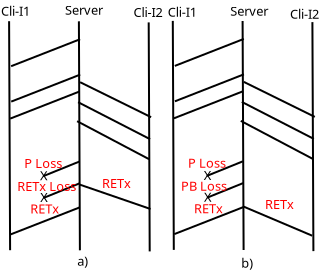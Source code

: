 <?xml version="1.0" encoding="UTF-8"?>
<dia:diagram xmlns:dia="http://www.lysator.liu.se/~alla/dia/">
  <dia:layer name="Background" visible="true" active="true">
    <dia:object type="Standard - Text" version="1" id="O0">
      <dia:attribute name="obj_pos">
        <dia:point val="4.74,0.9"/>
      </dia:attribute>
      <dia:attribute name="obj_bb">
        <dia:rectangle val="4.74,0.305;6.843,1.052"/>
      </dia:attribute>
      <dia:attribute name="text">
        <dia:composite type="text">
          <dia:attribute name="string">
            <dia:string>#Server#</dia:string>
          </dia:attribute>
          <dia:attribute name="font">
            <dia:font family="sans" style="0" name="Helvetica"/>
          </dia:attribute>
          <dia:attribute name="height">
            <dia:real val="0.8"/>
          </dia:attribute>
          <dia:attribute name="pos">
            <dia:point val="4.74,0.9"/>
          </dia:attribute>
          <dia:attribute name="color">
            <dia:color val="#000000"/>
          </dia:attribute>
          <dia:attribute name="alignment">
            <dia:enum val="0"/>
          </dia:attribute>
        </dia:composite>
      </dia:attribute>
      <dia:attribute name="valign">
        <dia:enum val="3"/>
      </dia:attribute>
    </dia:object>
    <dia:object type="Standard - Text" version="1" id="O1">
      <dia:attribute name="obj_pos">
        <dia:point val="13,0.95"/>
      </dia:attribute>
      <dia:attribute name="obj_bb">
        <dia:rectangle val="13,0.355;15.102,1.103"/>
      </dia:attribute>
      <dia:attribute name="text">
        <dia:composite type="text">
          <dia:attribute name="string">
            <dia:string>#Server#</dia:string>
          </dia:attribute>
          <dia:attribute name="font">
            <dia:font family="sans" style="0" name="Helvetica"/>
          </dia:attribute>
          <dia:attribute name="height">
            <dia:real val="0.8"/>
          </dia:attribute>
          <dia:attribute name="pos">
            <dia:point val="13,0.95"/>
          </dia:attribute>
          <dia:attribute name="color">
            <dia:color val="#000000"/>
          </dia:attribute>
          <dia:attribute name="alignment">
            <dia:enum val="0"/>
          </dia:attribute>
        </dia:composite>
      </dia:attribute>
      <dia:attribute name="valign">
        <dia:enum val="3"/>
      </dia:attribute>
    </dia:object>
    <dia:object type="Standard - Text" version="1" id="O2">
      <dia:attribute name="obj_pos">
        <dia:point val="1.54,0.95"/>
      </dia:attribute>
      <dia:attribute name="obj_bb">
        <dia:rectangle val="1.54,0.355;3.17,1.103"/>
      </dia:attribute>
      <dia:attribute name="text">
        <dia:composite type="text">
          <dia:attribute name="string">
            <dia:string>#Cli-I1#</dia:string>
          </dia:attribute>
          <dia:attribute name="font">
            <dia:font family="sans" style="0" name="Helvetica"/>
          </dia:attribute>
          <dia:attribute name="height">
            <dia:real val="0.8"/>
          </dia:attribute>
          <dia:attribute name="pos">
            <dia:point val="1.54,0.95"/>
          </dia:attribute>
          <dia:attribute name="color">
            <dia:color val="#000000"/>
          </dia:attribute>
          <dia:attribute name="alignment">
            <dia:enum val="0"/>
          </dia:attribute>
        </dia:composite>
      </dia:attribute>
      <dia:attribute name="valign">
        <dia:enum val="3"/>
      </dia:attribute>
    </dia:object>
    <dia:object type="Standard - Text" version="1" id="O3">
      <dia:attribute name="obj_pos">
        <dia:point val="9.88,1.005"/>
      </dia:attribute>
      <dia:attribute name="obj_bb">
        <dia:rectangle val="9.88,0.41;11.51,1.157"/>
      </dia:attribute>
      <dia:attribute name="text">
        <dia:composite type="text">
          <dia:attribute name="string">
            <dia:string>#Cli-I1#</dia:string>
          </dia:attribute>
          <dia:attribute name="font">
            <dia:font family="sans" style="0" name="Helvetica"/>
          </dia:attribute>
          <dia:attribute name="height">
            <dia:real val="0.8"/>
          </dia:attribute>
          <dia:attribute name="pos">
            <dia:point val="9.88,1.005"/>
          </dia:attribute>
          <dia:attribute name="color">
            <dia:color val="#000000"/>
          </dia:attribute>
          <dia:attribute name="alignment">
            <dia:enum val="0"/>
          </dia:attribute>
        </dia:composite>
      </dia:attribute>
      <dia:attribute name="valign">
        <dia:enum val="3"/>
      </dia:attribute>
    </dia:object>
    <dia:object type="Standard - Text" version="1" id="O4">
      <dia:attribute name="obj_pos">
        <dia:point val="8.17,1.01"/>
      </dia:attribute>
      <dia:attribute name="obj_bb">
        <dia:rectangle val="8.17,0.415;9.8,1.163"/>
      </dia:attribute>
      <dia:attribute name="text">
        <dia:composite type="text">
          <dia:attribute name="string">
            <dia:string>#Cli-I2#</dia:string>
          </dia:attribute>
          <dia:attribute name="font">
            <dia:font family="sans" style="0" name="Helvetica"/>
          </dia:attribute>
          <dia:attribute name="height">
            <dia:real val="0.8"/>
          </dia:attribute>
          <dia:attribute name="pos">
            <dia:point val="8.17,1.01"/>
          </dia:attribute>
          <dia:attribute name="color">
            <dia:color val="#000000"/>
          </dia:attribute>
          <dia:attribute name="alignment">
            <dia:enum val="0"/>
          </dia:attribute>
        </dia:composite>
      </dia:attribute>
      <dia:attribute name="valign">
        <dia:enum val="3"/>
      </dia:attribute>
    </dia:object>
    <dia:object type="Standard - Text" version="1" id="O5">
      <dia:attribute name="obj_pos">
        <dia:point val="15.99,1.1"/>
      </dia:attribute>
      <dia:attribute name="obj_bb">
        <dia:rectangle val="15.99,0.505;17.62,1.252"/>
      </dia:attribute>
      <dia:attribute name="text">
        <dia:composite type="text">
          <dia:attribute name="string">
            <dia:string>#Cli-I2#</dia:string>
          </dia:attribute>
          <dia:attribute name="font">
            <dia:font family="sans" style="0" name="Helvetica"/>
          </dia:attribute>
          <dia:attribute name="height">
            <dia:real val="0.8"/>
          </dia:attribute>
          <dia:attribute name="pos">
            <dia:point val="15.99,1.1"/>
          </dia:attribute>
          <dia:attribute name="color">
            <dia:color val="#000000"/>
          </dia:attribute>
          <dia:attribute name="alignment">
            <dia:enum val="0"/>
          </dia:attribute>
        </dia:composite>
      </dia:attribute>
      <dia:attribute name="valign">
        <dia:enum val="3"/>
      </dia:attribute>
    </dia:object>
    <dia:object type="Standard - Text" version="1" id="O6">
      <dia:attribute name="obj_pos">
        <dia:point val="5.35,13.45"/>
      </dia:attribute>
      <dia:attribute name="obj_bb">
        <dia:rectangle val="5.35,12.855;5.992,13.602"/>
      </dia:attribute>
      <dia:attribute name="text">
        <dia:composite type="text">
          <dia:attribute name="string">
            <dia:string>#a)#</dia:string>
          </dia:attribute>
          <dia:attribute name="font">
            <dia:font family="sans" style="0" name="Helvetica"/>
          </dia:attribute>
          <dia:attribute name="height">
            <dia:real val="0.8"/>
          </dia:attribute>
          <dia:attribute name="pos">
            <dia:point val="5.35,13.45"/>
          </dia:attribute>
          <dia:attribute name="color">
            <dia:color val="#000000"/>
          </dia:attribute>
          <dia:attribute name="alignment">
            <dia:enum val="0"/>
          </dia:attribute>
        </dia:composite>
      </dia:attribute>
      <dia:attribute name="valign">
        <dia:enum val="3"/>
      </dia:attribute>
    </dia:object>
    <dia:object type="Standard - Text" version="1" id="O7">
      <dia:attribute name="obj_pos">
        <dia:point val="13.55,13.55"/>
      </dia:attribute>
      <dia:attribute name="obj_bb">
        <dia:rectangle val="13.55,12.955;14.207,13.703"/>
      </dia:attribute>
      <dia:attribute name="text">
        <dia:composite type="text">
          <dia:attribute name="string">
            <dia:string>#b)#</dia:string>
          </dia:attribute>
          <dia:attribute name="font">
            <dia:font family="sans" style="0" name="Helvetica"/>
          </dia:attribute>
          <dia:attribute name="height">
            <dia:real val="0.8"/>
          </dia:attribute>
          <dia:attribute name="pos">
            <dia:point val="13.55,13.55"/>
          </dia:attribute>
          <dia:attribute name="color">
            <dia:color val="#000000"/>
          </dia:attribute>
          <dia:attribute name="alignment">
            <dia:enum val="0"/>
          </dia:attribute>
        </dia:composite>
      </dia:attribute>
      <dia:attribute name="valign">
        <dia:enum val="3"/>
      </dia:attribute>
    </dia:object>
    <dia:object type="Standard - Line" version="0" id="O8">
      <dia:attribute name="obj_pos">
        <dia:point val="10.13,1.21"/>
      </dia:attribute>
      <dia:attribute name="obj_bb">
        <dia:rectangle val="10.08,1.16;10.23,12.71"/>
      </dia:attribute>
      <dia:attribute name="conn_endpoints">
        <dia:point val="10.13,1.21"/>
        <dia:point val="10.18,12.66"/>
      </dia:attribute>
      <dia:attribute name="numcp">
        <dia:int val="1"/>
      </dia:attribute>
    </dia:object>
    <dia:object type="Standard - Line" version="0" id="O9">
      <dia:attribute name="obj_pos">
        <dia:point val="13.62,1.215"/>
      </dia:attribute>
      <dia:attribute name="obj_bb">
        <dia:rectangle val="13.57,1.165;13.721,12.716"/>
      </dia:attribute>
      <dia:attribute name="conn_endpoints">
        <dia:point val="13.62,1.215"/>
        <dia:point val="13.67,12.665"/>
      </dia:attribute>
      <dia:attribute name="numcp">
        <dia:int val="1"/>
      </dia:attribute>
    </dia:object>
    <dia:object type="Standard - Line" version="0" id="O10">
      <dia:attribute name="obj_pos">
        <dia:point val="17.11,1.27"/>
      </dia:attribute>
      <dia:attribute name="obj_bb">
        <dia:rectangle val="17.06,1.22;17.211,12.771"/>
      </dia:attribute>
      <dia:attribute name="conn_endpoints">
        <dia:point val="17.11,1.27"/>
        <dia:point val="17.16,12.72"/>
      </dia:attribute>
      <dia:attribute name="numcp">
        <dia:int val="1"/>
      </dia:attribute>
    </dia:object>
    <dia:object type="Standard - Line" version="0" id="O11">
      <dia:attribute name="obj_pos">
        <dia:point val="13.68,4.26"/>
      </dia:attribute>
      <dia:attribute name="obj_bb">
        <dia:rectangle val="13.613,4.193;17.297,6.077"/>
      </dia:attribute>
      <dia:attribute name="conn_endpoints">
        <dia:point val="13.68,4.26"/>
        <dia:point val="17.23,6.01"/>
      </dia:attribute>
      <dia:attribute name="numcp">
        <dia:int val="1"/>
      </dia:attribute>
    </dia:object>
    <dia:object type="Standard - Line" version="0" id="O12">
      <dia:attribute name="obj_pos">
        <dia:point val="13.58,5.26"/>
      </dia:attribute>
      <dia:attribute name="obj_bb">
        <dia:rectangle val="13.513,5.193;17.247,7.178"/>
      </dia:attribute>
      <dia:attribute name="conn_endpoints">
        <dia:point val="13.58,5.26"/>
        <dia:point val="17.18,7.11"/>
      </dia:attribute>
      <dia:attribute name="numcp">
        <dia:int val="1"/>
      </dia:attribute>
    </dia:object>
    <dia:object type="Standard - Line" version="0" id="O13">
      <dia:attribute name="obj_pos">
        <dia:point val="13.53,6.21"/>
      </dia:attribute>
      <dia:attribute name="obj_bb">
        <dia:rectangle val="13.463,6.143;17.198,8.178"/>
      </dia:attribute>
      <dia:attribute name="conn_endpoints">
        <dia:point val="13.53,6.21"/>
        <dia:point val="17.13,8.11"/>
      </dia:attribute>
      <dia:attribute name="numcp">
        <dia:int val="1"/>
      </dia:attribute>
    </dia:object>
    <dia:object type="Standard - Line" version="0" id="O14">
      <dia:attribute name="obj_pos">
        <dia:point val="10.23,3.46"/>
      </dia:attribute>
      <dia:attribute name="obj_bb">
        <dia:rectangle val="10.165,2.045;13.745,3.525"/>
      </dia:attribute>
      <dia:attribute name="conn_endpoints">
        <dia:point val="10.23,3.46"/>
        <dia:point val="13.68,2.11"/>
      </dia:attribute>
      <dia:attribute name="numcp">
        <dia:int val="1"/>
      </dia:attribute>
    </dia:object>
    <dia:object type="Standard - Text" version="1" id="O15">
      <dia:attribute name="obj_pos">
        <dia:point val="11.68,9.16"/>
      </dia:attribute>
      <dia:attribute name="obj_bb">
        <dia:rectangle val="11.68,8.565;12.118,9.313"/>
      </dia:attribute>
      <dia:attribute name="text">
        <dia:composite type="text">
          <dia:attribute name="string">
            <dia:string>#X#</dia:string>
          </dia:attribute>
          <dia:attribute name="font">
            <dia:font family="sans" style="0" name="Helvetica"/>
          </dia:attribute>
          <dia:attribute name="height">
            <dia:real val="0.8"/>
          </dia:attribute>
          <dia:attribute name="pos">
            <dia:point val="11.68,9.16"/>
          </dia:attribute>
          <dia:attribute name="color">
            <dia:color val="#000000"/>
          </dia:attribute>
          <dia:attribute name="alignment">
            <dia:enum val="0"/>
          </dia:attribute>
        </dia:composite>
      </dia:attribute>
      <dia:attribute name="valign">
        <dia:enum val="3"/>
      </dia:attribute>
    </dia:object>
    <dia:object type="Standard - Line" version="0" id="O16">
      <dia:attribute name="obj_pos">
        <dia:point val="10.235,5.23"/>
      </dia:attribute>
      <dia:attribute name="obj_bb">
        <dia:rectangle val="10.17,3.815;13.75,5.295"/>
      </dia:attribute>
      <dia:attribute name="conn_endpoints">
        <dia:point val="10.235,5.23"/>
        <dia:point val="13.685,3.88"/>
      </dia:attribute>
      <dia:attribute name="numcp">
        <dia:int val="1"/>
      </dia:attribute>
    </dia:object>
    <dia:object type="Standard - Line" version="0" id="O17">
      <dia:attribute name="obj_pos">
        <dia:point val="10.185,6.08"/>
      </dia:attribute>
      <dia:attribute name="obj_bb">
        <dia:rectangle val="10.12,4.665;13.7,6.145"/>
      </dia:attribute>
      <dia:attribute name="conn_endpoints">
        <dia:point val="10.185,6.08"/>
        <dia:point val="13.635,4.73"/>
      </dia:attribute>
      <dia:attribute name="numcp">
        <dia:int val="1"/>
      </dia:attribute>
    </dia:object>
    <dia:object type="Standard - Line" version="0" id="O18">
      <dia:attribute name="obj_pos">
        <dia:point val="11.83,8.96"/>
      </dia:attribute>
      <dia:attribute name="obj_bb">
        <dia:rectangle val="11.765,8.165;13.7,9.025"/>
      </dia:attribute>
      <dia:attribute name="conn_endpoints">
        <dia:point val="11.83,8.96"/>
        <dia:point val="13.635,8.23"/>
      </dia:attribute>
      <dia:attribute name="numcp">
        <dia:int val="1"/>
      </dia:attribute>
    </dia:object>
    <dia:object type="Standard - Text" version="1" id="O19">
      <dia:attribute name="obj_pos">
        <dia:point val="11.69,10.25"/>
      </dia:attribute>
      <dia:attribute name="obj_bb">
        <dia:rectangle val="11.69,9.655;12.127,10.403"/>
      </dia:attribute>
      <dia:attribute name="text">
        <dia:composite type="text">
          <dia:attribute name="string">
            <dia:string>#X#</dia:string>
          </dia:attribute>
          <dia:attribute name="font">
            <dia:font family="sans" style="0" name="Helvetica"/>
          </dia:attribute>
          <dia:attribute name="height">
            <dia:real val="0.8"/>
          </dia:attribute>
          <dia:attribute name="pos">
            <dia:point val="11.69,10.25"/>
          </dia:attribute>
          <dia:attribute name="color">
            <dia:color val="#000000"/>
          </dia:attribute>
          <dia:attribute name="alignment">
            <dia:enum val="0"/>
          </dia:attribute>
        </dia:composite>
      </dia:attribute>
      <dia:attribute name="valign">
        <dia:enum val="3"/>
      </dia:attribute>
    </dia:object>
    <dia:object type="Standard - Line" version="0" id="O20">
      <dia:attribute name="obj_pos">
        <dia:point val="11.84,10.05"/>
      </dia:attribute>
      <dia:attribute name="obj_bb">
        <dia:rectangle val="11.775,9.255;13.71,10.115"/>
      </dia:attribute>
      <dia:attribute name="conn_endpoints">
        <dia:point val="11.84,10.05"/>
        <dia:point val="13.645,9.32"/>
      </dia:attribute>
      <dia:attribute name="numcp">
        <dia:int val="1"/>
      </dia:attribute>
    </dia:object>
    <dia:object type="Standard - Line" version="0" id="O21">
      <dia:attribute name="obj_pos">
        <dia:point val="10.205,11.87"/>
      </dia:attribute>
      <dia:attribute name="obj_bb">
        <dia:rectangle val="10.14,10.455;13.72,11.935"/>
      </dia:attribute>
      <dia:attribute name="conn_endpoints">
        <dia:point val="10.205,11.87"/>
        <dia:point val="13.655,10.52"/>
      </dia:attribute>
      <dia:attribute name="numcp">
        <dia:int val="1"/>
      </dia:attribute>
    </dia:object>
    <dia:object type="Standard - Text" version="1" id="O22">
      <dia:attribute name="obj_pos">
        <dia:point val="10.89,8.55"/>
      </dia:attribute>
      <dia:attribute name="obj_bb">
        <dia:rectangle val="10.89,7.955;12.883,8.703"/>
      </dia:attribute>
      <dia:attribute name="text">
        <dia:composite type="text">
          <dia:attribute name="string">
            <dia:string>#P Loss#</dia:string>
          </dia:attribute>
          <dia:attribute name="font">
            <dia:font family="sans" style="0" name="Helvetica"/>
          </dia:attribute>
          <dia:attribute name="height">
            <dia:real val="0.8"/>
          </dia:attribute>
          <dia:attribute name="pos">
            <dia:point val="10.89,8.55"/>
          </dia:attribute>
          <dia:attribute name="color">
            <dia:color val="#ff0000"/>
          </dia:attribute>
          <dia:attribute name="alignment">
            <dia:enum val="0"/>
          </dia:attribute>
        </dia:composite>
      </dia:attribute>
      <dia:attribute name="valign">
        <dia:enum val="3"/>
      </dia:attribute>
    </dia:object>
    <dia:object type="Standard - Text" version="1" id="O23">
      <dia:attribute name="obj_pos">
        <dia:point val="10.54,9.7"/>
      </dia:attribute>
      <dia:attribute name="obj_bb">
        <dia:rectangle val="10.54,9.105;12.973,9.852"/>
      </dia:attribute>
      <dia:attribute name="text">
        <dia:composite type="text">
          <dia:attribute name="string">
            <dia:string>#PB Loss#</dia:string>
          </dia:attribute>
          <dia:attribute name="font">
            <dia:font family="sans" style="0" name="Helvetica"/>
          </dia:attribute>
          <dia:attribute name="height">
            <dia:real val="0.8"/>
          </dia:attribute>
          <dia:attribute name="pos">
            <dia:point val="10.54,9.7"/>
          </dia:attribute>
          <dia:attribute name="color">
            <dia:color val="#ff0000"/>
          </dia:attribute>
          <dia:attribute name="alignment">
            <dia:enum val="0"/>
          </dia:attribute>
        </dia:composite>
      </dia:attribute>
      <dia:attribute name="valign">
        <dia:enum val="3"/>
      </dia:attribute>
    </dia:object>
    <dia:object type="Standard - Text" version="1" id="O24">
      <dia:attribute name="obj_pos">
        <dia:point val="11.185,10.825"/>
      </dia:attribute>
      <dia:attribute name="obj_bb">
        <dia:rectangle val="11.185,10.23;12.805,10.977"/>
      </dia:attribute>
      <dia:attribute name="text">
        <dia:composite type="text">
          <dia:attribute name="string">
            <dia:string>#RETx#</dia:string>
          </dia:attribute>
          <dia:attribute name="font">
            <dia:font family="sans" style="0" name="Helvetica"/>
          </dia:attribute>
          <dia:attribute name="height">
            <dia:real val="0.8"/>
          </dia:attribute>
          <dia:attribute name="pos">
            <dia:point val="11.185,10.825"/>
          </dia:attribute>
          <dia:attribute name="color">
            <dia:color val="#ff0000"/>
          </dia:attribute>
          <dia:attribute name="alignment">
            <dia:enum val="0"/>
          </dia:attribute>
        </dia:composite>
      </dia:attribute>
      <dia:attribute name="valign">
        <dia:enum val="3"/>
      </dia:attribute>
    </dia:object>
    <dia:group>
      <dia:object type="Standard - Line" version="0" id="O25">
        <dia:attribute name="obj_pos">
          <dia:point val="1.945,1.225"/>
        </dia:attribute>
        <dia:attribute name="obj_bb">
          <dia:rectangle val="1.895,1.175;2.045,12.725"/>
        </dia:attribute>
        <dia:attribute name="conn_endpoints">
          <dia:point val="1.945,1.225"/>
          <dia:point val="1.995,12.675"/>
        </dia:attribute>
        <dia:attribute name="numcp">
          <dia:int val="1"/>
        </dia:attribute>
      </dia:object>
      <dia:object type="Standard - Line" version="0" id="O26">
        <dia:attribute name="obj_pos">
          <dia:point val="5.435,1.23"/>
        </dia:attribute>
        <dia:attribute name="obj_bb">
          <dia:rectangle val="5.385,1.18;5.536,12.731"/>
        </dia:attribute>
        <dia:attribute name="conn_endpoints">
          <dia:point val="5.435,1.23"/>
          <dia:point val="5.485,12.68"/>
        </dia:attribute>
        <dia:attribute name="numcp">
          <dia:int val="1"/>
        </dia:attribute>
      </dia:object>
      <dia:object type="Standard - Line" version="0" id="O27">
        <dia:attribute name="obj_pos">
          <dia:point val="8.925,1.285"/>
        </dia:attribute>
        <dia:attribute name="obj_bb">
          <dia:rectangle val="8.875,1.235;9.026,12.786"/>
        </dia:attribute>
        <dia:attribute name="conn_endpoints">
          <dia:point val="8.925,1.285"/>
          <dia:point val="8.975,12.735"/>
        </dia:attribute>
        <dia:attribute name="numcp">
          <dia:int val="1"/>
        </dia:attribute>
      </dia:object>
      <dia:object type="Standard - Line" version="0" id="O28">
        <dia:attribute name="obj_pos">
          <dia:point val="5.495,4.275"/>
        </dia:attribute>
        <dia:attribute name="obj_bb">
          <dia:rectangle val="5.428,4.208;9.112,6.092"/>
        </dia:attribute>
        <dia:attribute name="conn_endpoints">
          <dia:point val="5.495,4.275"/>
          <dia:point val="9.045,6.025"/>
        </dia:attribute>
        <dia:attribute name="numcp">
          <dia:int val="1"/>
        </dia:attribute>
      </dia:object>
      <dia:object type="Standard - Line" version="0" id="O29">
        <dia:attribute name="obj_pos">
          <dia:point val="5.395,5.275"/>
        </dia:attribute>
        <dia:attribute name="obj_bb">
          <dia:rectangle val="5.328,5.208;9.063,7.193"/>
        </dia:attribute>
        <dia:attribute name="conn_endpoints">
          <dia:point val="5.395,5.275"/>
          <dia:point val="8.995,7.125"/>
        </dia:attribute>
        <dia:attribute name="numcp">
          <dia:int val="1"/>
        </dia:attribute>
      </dia:object>
      <dia:object type="Standard - Line" version="0" id="O30">
        <dia:attribute name="obj_pos">
          <dia:point val="5.345,6.225"/>
        </dia:attribute>
        <dia:attribute name="obj_bb">
          <dia:rectangle val="5.278,6.158;9.013,8.193"/>
        </dia:attribute>
        <dia:attribute name="conn_endpoints">
          <dia:point val="5.345,6.225"/>
          <dia:point val="8.945,8.125"/>
        </dia:attribute>
        <dia:attribute name="numcp">
          <dia:int val="1"/>
        </dia:attribute>
      </dia:object>
      <dia:object type="Standard - Line" version="0" id="O31">
        <dia:attribute name="obj_pos">
          <dia:point val="2.045,3.475"/>
        </dia:attribute>
        <dia:attribute name="obj_bb">
          <dia:rectangle val="1.98,2.06;5.56,3.54"/>
        </dia:attribute>
        <dia:attribute name="conn_endpoints">
          <dia:point val="2.045,3.475"/>
          <dia:point val="5.495,2.125"/>
        </dia:attribute>
        <dia:attribute name="numcp">
          <dia:int val="1"/>
        </dia:attribute>
      </dia:object>
      <dia:object type="Standard - Text" version="1" id="O32">
        <dia:attribute name="obj_pos">
          <dia:point val="3.495,9.175"/>
        </dia:attribute>
        <dia:attribute name="obj_bb">
          <dia:rectangle val="3.495,8.58;3.933,9.328"/>
        </dia:attribute>
        <dia:attribute name="text">
          <dia:composite type="text">
            <dia:attribute name="string">
              <dia:string>#X#</dia:string>
            </dia:attribute>
            <dia:attribute name="font">
              <dia:font family="sans" style="0" name="Helvetica"/>
            </dia:attribute>
            <dia:attribute name="height">
              <dia:real val="0.8"/>
            </dia:attribute>
            <dia:attribute name="pos">
              <dia:point val="3.495,9.175"/>
            </dia:attribute>
            <dia:attribute name="color">
              <dia:color val="#000000"/>
            </dia:attribute>
            <dia:attribute name="alignment">
              <dia:enum val="0"/>
            </dia:attribute>
          </dia:composite>
        </dia:attribute>
        <dia:attribute name="valign">
          <dia:enum val="3"/>
        </dia:attribute>
      </dia:object>
      <dia:object type="Standard - Line" version="0" id="O33">
        <dia:attribute name="obj_pos">
          <dia:point val="2.05,5.245"/>
        </dia:attribute>
        <dia:attribute name="obj_bb">
          <dia:rectangle val="1.985,3.83;5.565,5.31"/>
        </dia:attribute>
        <dia:attribute name="conn_endpoints">
          <dia:point val="2.05,5.245"/>
          <dia:point val="5.5,3.895"/>
        </dia:attribute>
        <dia:attribute name="numcp">
          <dia:int val="1"/>
        </dia:attribute>
      </dia:object>
      <dia:object type="Standard - Line" version="0" id="O34">
        <dia:attribute name="obj_pos">
          <dia:point val="2.0,6.095"/>
        </dia:attribute>
        <dia:attribute name="obj_bb">
          <dia:rectangle val="1.935,4.68;5.515,6.16"/>
        </dia:attribute>
        <dia:attribute name="conn_endpoints">
          <dia:point val="2.0,6.095"/>
          <dia:point val="5.45,4.745"/>
        </dia:attribute>
        <dia:attribute name="numcp">
          <dia:int val="1"/>
        </dia:attribute>
      </dia:object>
      <dia:object type="Standard - Line" version="0" id="O35">
        <dia:attribute name="obj_pos">
          <dia:point val="3.645,8.975"/>
        </dia:attribute>
        <dia:attribute name="obj_bb">
          <dia:rectangle val="3.58,8.18;5.515,9.04"/>
        </dia:attribute>
        <dia:attribute name="conn_endpoints">
          <dia:point val="3.645,8.975"/>
          <dia:point val="5.45,8.245"/>
        </dia:attribute>
        <dia:attribute name="numcp">
          <dia:int val="1"/>
        </dia:attribute>
      </dia:object>
      <dia:object type="Standard - Text" version="1" id="O36">
        <dia:attribute name="obj_pos">
          <dia:point val="3.505,10.265"/>
        </dia:attribute>
        <dia:attribute name="obj_bb">
          <dia:rectangle val="3.505,9.67;3.943,10.418"/>
        </dia:attribute>
        <dia:attribute name="text">
          <dia:composite type="text">
            <dia:attribute name="string">
              <dia:string>#X#</dia:string>
            </dia:attribute>
            <dia:attribute name="font">
              <dia:font family="sans" style="0" name="Helvetica"/>
            </dia:attribute>
            <dia:attribute name="height">
              <dia:real val="0.8"/>
            </dia:attribute>
            <dia:attribute name="pos">
              <dia:point val="3.505,10.265"/>
            </dia:attribute>
            <dia:attribute name="color">
              <dia:color val="#000000"/>
            </dia:attribute>
            <dia:attribute name="alignment">
              <dia:enum val="0"/>
            </dia:attribute>
          </dia:composite>
        </dia:attribute>
        <dia:attribute name="valign">
          <dia:enum val="3"/>
        </dia:attribute>
      </dia:object>
      <dia:object type="Standard - Line" version="0" id="O37">
        <dia:attribute name="obj_pos">
          <dia:point val="3.655,10.065"/>
        </dia:attribute>
        <dia:attribute name="obj_bb">
          <dia:rectangle val="3.59,9.27;5.525,10.13"/>
        </dia:attribute>
        <dia:attribute name="conn_endpoints">
          <dia:point val="3.655,10.065"/>
          <dia:point val="5.46,9.335"/>
        </dia:attribute>
        <dia:attribute name="numcp">
          <dia:int val="1"/>
        </dia:attribute>
      </dia:object>
      <dia:object type="Standard - Line" version="0" id="O38">
        <dia:attribute name="obj_pos">
          <dia:point val="2.02,11.885"/>
        </dia:attribute>
        <dia:attribute name="obj_bb">
          <dia:rectangle val="1.955,10.47;5.535,11.95"/>
        </dia:attribute>
        <dia:attribute name="conn_endpoints">
          <dia:point val="2.02,11.885"/>
          <dia:point val="5.47,10.535"/>
        </dia:attribute>
        <dia:attribute name="numcp">
          <dia:int val="1"/>
        </dia:attribute>
      </dia:object>
      <dia:object type="Standard - Line" version="0" id="O39">
        <dia:attribute name="obj_pos">
          <dia:point val="5.46,9.39"/>
        </dia:attribute>
        <dia:attribute name="obj_bb">
          <dia:rectangle val="5.396,9.326;9.079,10.679"/>
        </dia:attribute>
        <dia:attribute name="conn_endpoints">
          <dia:point val="5.46,9.39"/>
          <dia:point val="9.015,10.615"/>
        </dia:attribute>
        <dia:attribute name="numcp">
          <dia:int val="1"/>
        </dia:attribute>
      </dia:object>
      <dia:object type="Standard - Text" version="1" id="O40">
        <dia:attribute name="obj_pos">
          <dia:point val="2.705,8.565"/>
        </dia:attribute>
        <dia:attribute name="obj_bb">
          <dia:rectangle val="2.705,7.97;4.698,8.717"/>
        </dia:attribute>
        <dia:attribute name="text">
          <dia:composite type="text">
            <dia:attribute name="string">
              <dia:string>#P Loss#</dia:string>
            </dia:attribute>
            <dia:attribute name="font">
              <dia:font family="sans" style="0" name="Helvetica"/>
            </dia:attribute>
            <dia:attribute name="height">
              <dia:real val="0.8"/>
            </dia:attribute>
            <dia:attribute name="pos">
              <dia:point val="2.705,8.565"/>
            </dia:attribute>
            <dia:attribute name="color">
              <dia:color val="#ff0000"/>
            </dia:attribute>
            <dia:attribute name="alignment">
              <dia:enum val="0"/>
            </dia:attribute>
          </dia:composite>
        </dia:attribute>
        <dia:attribute name="valign">
          <dia:enum val="3"/>
        </dia:attribute>
      </dia:object>
      <dia:object type="Standard - Text" version="1" id="O41">
        <dia:attribute name="obj_pos">
          <dia:point val="2.355,9.715"/>
        </dia:attribute>
        <dia:attribute name="obj_bb">
          <dia:rectangle val="2.355,9.12;5.583,9.867"/>
        </dia:attribute>
        <dia:attribute name="text">
          <dia:composite type="text">
            <dia:attribute name="string">
              <dia:string>#RETx Loss#</dia:string>
            </dia:attribute>
            <dia:attribute name="font">
              <dia:font family="sans" style="0" name="Helvetica"/>
            </dia:attribute>
            <dia:attribute name="height">
              <dia:real val="0.8"/>
            </dia:attribute>
            <dia:attribute name="pos">
              <dia:point val="2.355,9.715"/>
            </dia:attribute>
            <dia:attribute name="color">
              <dia:color val="#ff0000"/>
            </dia:attribute>
            <dia:attribute name="alignment">
              <dia:enum val="0"/>
            </dia:attribute>
          </dia:composite>
        </dia:attribute>
        <dia:attribute name="valign">
          <dia:enum val="3"/>
        </dia:attribute>
      </dia:object>
      <dia:object type="Standard - Text" version="1" id="O42">
        <dia:attribute name="obj_pos">
          <dia:point val="3.0,10.84"/>
        </dia:attribute>
        <dia:attribute name="obj_bb">
          <dia:rectangle val="3.0,10.245;4.62,10.992"/>
        </dia:attribute>
        <dia:attribute name="text">
          <dia:composite type="text">
            <dia:attribute name="string">
              <dia:string>#RETx#</dia:string>
            </dia:attribute>
            <dia:attribute name="font">
              <dia:font family="sans" style="0" name="Helvetica"/>
            </dia:attribute>
            <dia:attribute name="height">
              <dia:real val="0.8"/>
            </dia:attribute>
            <dia:attribute name="pos">
              <dia:point val="3.0,10.84"/>
            </dia:attribute>
            <dia:attribute name="color">
              <dia:color val="#ff0000"/>
            </dia:attribute>
            <dia:attribute name="alignment">
              <dia:enum val="0"/>
            </dia:attribute>
          </dia:composite>
        </dia:attribute>
        <dia:attribute name="valign">
          <dia:enum val="3"/>
        </dia:attribute>
      </dia:object>
      <dia:object type="Standard - Text" version="1" id="O43">
        <dia:attribute name="obj_pos">
          <dia:point val="6.595,9.565"/>
        </dia:attribute>
        <dia:attribute name="obj_bb">
          <dia:rectangle val="6.595,8.97;8.215,9.717"/>
        </dia:attribute>
        <dia:attribute name="text">
          <dia:composite type="text">
            <dia:attribute name="string">
              <dia:string>#RETx#</dia:string>
            </dia:attribute>
            <dia:attribute name="font">
              <dia:font family="sans" style="0" name="Helvetica"/>
            </dia:attribute>
            <dia:attribute name="height">
              <dia:real val="0.8"/>
            </dia:attribute>
            <dia:attribute name="pos">
              <dia:point val="6.595,9.565"/>
            </dia:attribute>
            <dia:attribute name="color">
              <dia:color val="#ff0000"/>
            </dia:attribute>
            <dia:attribute name="alignment">
              <dia:enum val="0"/>
            </dia:attribute>
          </dia:composite>
        </dia:attribute>
        <dia:attribute name="valign">
          <dia:enum val="3"/>
        </dia:attribute>
      </dia:object>
    </dia:group>
    <dia:object type="Standard - Line" version="0" id="O44">
      <dia:attribute name="obj_pos">
        <dia:point val="13.663,10.493"/>
      </dia:attribute>
      <dia:attribute name="obj_bb">
        <dia:rectangle val="13.597,10.427;17.166,12.016"/>
      </dia:attribute>
      <dia:attribute name="conn_endpoints">
        <dia:point val="13.663,10.493"/>
        <dia:point val="17.1,11.95"/>
      </dia:attribute>
      <dia:attribute name="numcp">
        <dia:int val="1"/>
      </dia:attribute>
    </dia:object>
    <dia:object type="Standard - Text" version="1" id="O45">
      <dia:attribute name="obj_pos">
        <dia:point val="14.745,10.62"/>
      </dia:attribute>
      <dia:attribute name="obj_bb">
        <dia:rectangle val="14.726,10.006;16.365,10.81"/>
      </dia:attribute>
      <dia:attribute name="text">
        <dia:composite type="text">
          <dia:attribute name="string">
            <dia:string>#RETx#</dia:string>
          </dia:attribute>
          <dia:attribute name="font">
            <dia:font family="sans" style="0" name="Helvetica"/>
          </dia:attribute>
          <dia:attribute name="height">
            <dia:real val="0.8"/>
          </dia:attribute>
          <dia:attribute name="pos">
            <dia:point val="14.745,10.62"/>
          </dia:attribute>
          <dia:attribute name="color">
            <dia:color val="#ff0000"/>
          </dia:attribute>
          <dia:attribute name="alignment">
            <dia:enum val="0"/>
          </dia:attribute>
        </dia:composite>
      </dia:attribute>
      <dia:attribute name="valign">
        <dia:enum val="3"/>
      </dia:attribute>
    </dia:object>
  </dia:layer>
</dia:diagram>

